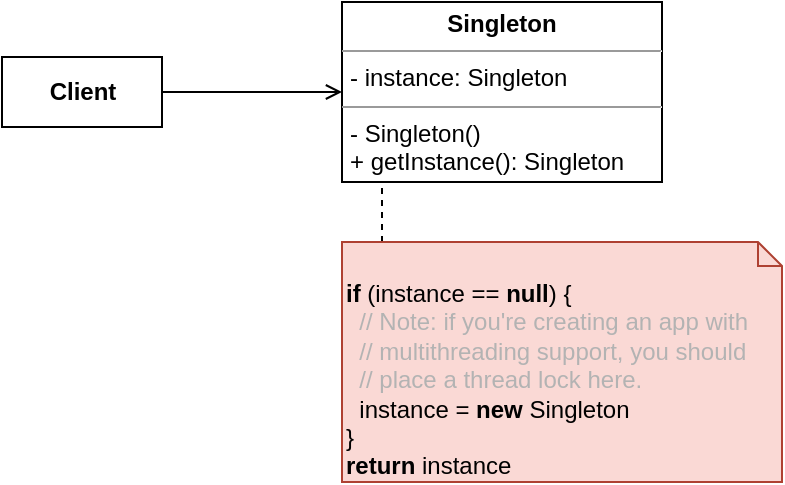 <mxfile version="20.7.4" type="device"><diagram id="jguScFrS9fnevftDeCD_" name="Page-1"><mxGraphModel dx="474" dy="777" grid="1" gridSize="10" guides="1" tooltips="1" connect="1" arrows="1" fold="1" page="1" pageScale="1" pageWidth="827" pageHeight="1169" math="0" shadow="0"><root><mxCell id="0"/><mxCell id="1" parent="0"/><mxCell id="g6d2cPMWenQGVB1CuxAr-1" value="&lt;p style=&quot;margin:0px;margin-top:4px;text-align:center;&quot;&gt;&lt;b&gt;Singleton&lt;/b&gt;&lt;/p&gt;&lt;hr size=&quot;1&quot;&gt;&lt;p style=&quot;margin:0px;margin-left:4px;&quot;&gt;- instance: Singleton&lt;/p&gt;&lt;hr size=&quot;1&quot;&gt;&lt;p style=&quot;margin:0px;margin-left:4px;&quot;&gt;- Singleton()&lt;/p&gt;&lt;p style=&quot;margin:0px;margin-left:4px;&quot;&gt;+ getInstance(): Singleton&lt;/p&gt;" style="verticalAlign=top;align=left;overflow=fill;fontSize=12;fontFamily=Helvetica;html=1;" vertex="1" parent="1"><mxGeometry x="290" y="360" width="160" height="90" as="geometry"/></mxCell><mxCell id="g6d2cPMWenQGVB1CuxAr-6" style="edgeStyle=orthogonalEdgeStyle;rounded=0;orthogonalLoop=1;jettySize=auto;html=1;exitX=1;exitY=0.5;exitDx=0;exitDy=0;fontColor=#B3B3B3;endArrow=open;endFill=0;" edge="1" parent="1" source="g6d2cPMWenQGVB1CuxAr-2" target="g6d2cPMWenQGVB1CuxAr-1"><mxGeometry relative="1" as="geometry"/></mxCell><mxCell id="g6d2cPMWenQGVB1CuxAr-2" value="&lt;b&gt;Client&lt;/b&gt;" style="html=1;" vertex="1" parent="1"><mxGeometry x="120" y="387.5" width="80" height="35" as="geometry"/></mxCell><mxCell id="g6d2cPMWenQGVB1CuxAr-7" style="edgeStyle=orthogonalEdgeStyle;rounded=0;orthogonalLoop=1;jettySize=auto;html=1;exitX=0;exitY=0;exitDx=104;exitDy=0;exitPerimeter=0;fontColor=#B3B3B3;dashed=1;endArrow=none;endFill=0;" edge="1" parent="1" source="g6d2cPMWenQGVB1CuxAr-5" target="g6d2cPMWenQGVB1CuxAr-1"><mxGeometry relative="1" as="geometry"><Array as="points"><mxPoint x="310" y="480"/></Array></mxGeometry></mxCell><mxCell id="g6d2cPMWenQGVB1CuxAr-5" value="&lt;b&gt;if&lt;/b&gt; (instance == &lt;b&gt;null&lt;/b&gt;) {&lt;br&gt;&amp;nbsp; &lt;font color=&quot;#b3b3b3&quot;&gt;// Note: if you're creating an app with&lt;br style=&quot;border-color: var(--border-color);&quot;&gt;&amp;nbsp; // multithreading support, you should&lt;br&gt;&amp;nbsp; // place a thread lock here.&lt;/font&gt;&lt;br&gt;&amp;nbsp; instance = &lt;b&gt;new&lt;/b&gt; Singleton&lt;br&gt;}&lt;br&gt;&lt;b&gt;return&lt;/b&gt; instance" style="shape=note2;boundedLbl=1;whiteSpace=wrap;html=1;size=12;verticalAlign=top;align=left;fillColor=#fad9d5;strokeColor=#ae4132;" vertex="1" parent="1"><mxGeometry x="290" y="480" width="220" height="120" as="geometry"/></mxCell></root></mxGraphModel></diagram></mxfile>